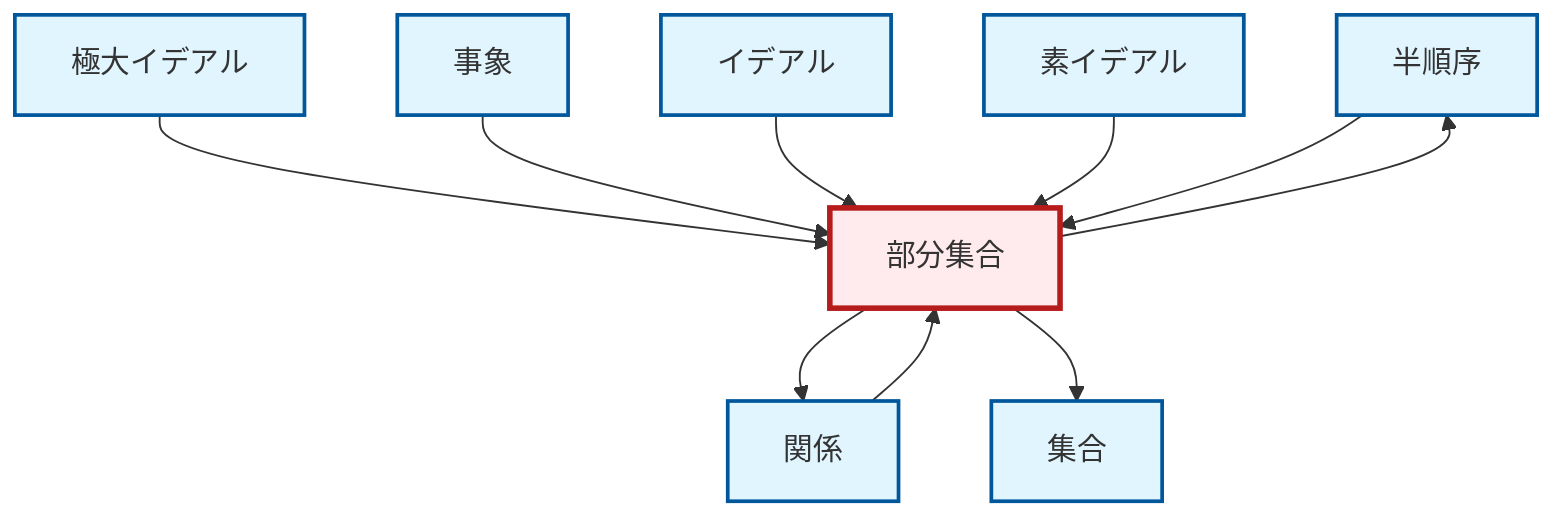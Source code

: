 graph TD
    classDef definition fill:#e1f5fe,stroke:#01579b,stroke-width:2px
    classDef theorem fill:#f3e5f5,stroke:#4a148c,stroke-width:2px
    classDef axiom fill:#fff3e0,stroke:#e65100,stroke-width:2px
    classDef example fill:#e8f5e9,stroke:#1b5e20,stroke-width:2px
    classDef current fill:#ffebee,stroke:#b71c1c,stroke-width:3px
    def-partial-order["半順序"]:::definition
    def-subset["部分集合"]:::definition
    def-prime-ideal["素イデアル"]:::definition
    def-event["事象"]:::definition
    def-maximal-ideal["極大イデアル"]:::definition
    def-ideal["イデアル"]:::definition
    def-set["集合"]:::definition
    def-relation["関係"]:::definition
    def-subset --> def-relation
    def-subset --> def-set
    def-maximal-ideal --> def-subset
    def-event --> def-subset
    def-ideal --> def-subset
    def-prime-ideal --> def-subset
    def-subset --> def-partial-order
    def-partial-order --> def-subset
    def-relation --> def-subset
    class def-subset current